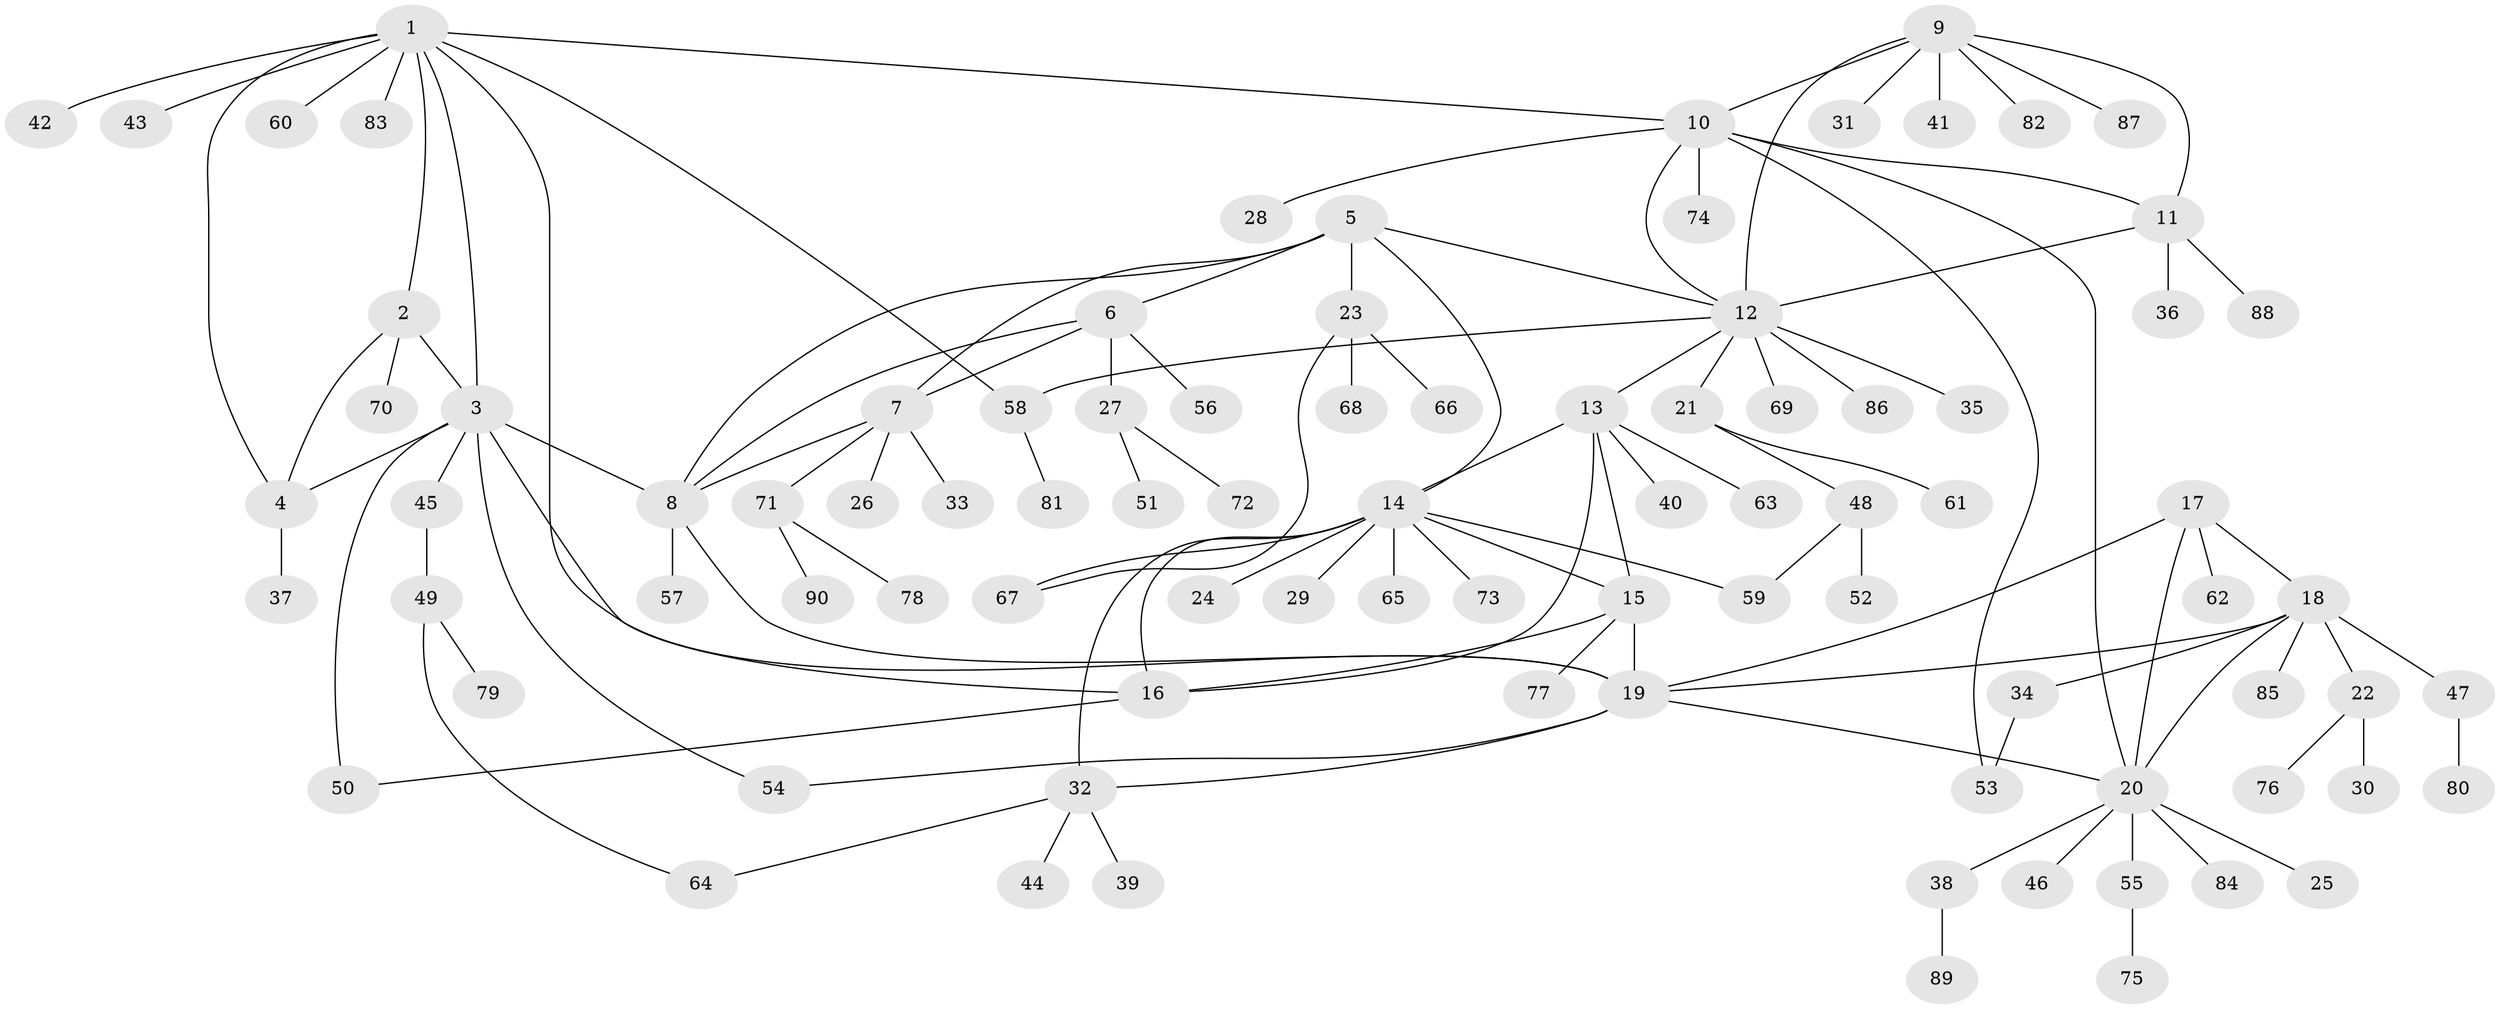 // coarse degree distribution, {10: 0.014492753623188406, 2: 0.13043478260869565, 6: 0.043478260869565216, 8: 0.028985507246376812, 5: 0.014492753623188406, 7: 0.028985507246376812, 11: 0.014492753623188406, 3: 0.043478260869565216, 9: 0.014492753623188406, 4: 0.043478260869565216, 12: 0.014492753623188406, 1: 0.6086956521739131}
// Generated by graph-tools (version 1.1) at 2025/52/02/27/25 19:52:14]
// undirected, 90 vertices, 118 edges
graph export_dot {
graph [start="1"]
  node [color=gray90,style=filled];
  1;
  2;
  3;
  4;
  5;
  6;
  7;
  8;
  9;
  10;
  11;
  12;
  13;
  14;
  15;
  16;
  17;
  18;
  19;
  20;
  21;
  22;
  23;
  24;
  25;
  26;
  27;
  28;
  29;
  30;
  31;
  32;
  33;
  34;
  35;
  36;
  37;
  38;
  39;
  40;
  41;
  42;
  43;
  44;
  45;
  46;
  47;
  48;
  49;
  50;
  51;
  52;
  53;
  54;
  55;
  56;
  57;
  58;
  59;
  60;
  61;
  62;
  63;
  64;
  65;
  66;
  67;
  68;
  69;
  70;
  71;
  72;
  73;
  74;
  75;
  76;
  77;
  78;
  79;
  80;
  81;
  82;
  83;
  84;
  85;
  86;
  87;
  88;
  89;
  90;
  1 -- 2;
  1 -- 3;
  1 -- 4;
  1 -- 10;
  1 -- 16;
  1 -- 42;
  1 -- 43;
  1 -- 58;
  1 -- 60;
  1 -- 83;
  2 -- 3;
  2 -- 4;
  2 -- 70;
  3 -- 4;
  3 -- 8;
  3 -- 19;
  3 -- 45;
  3 -- 50;
  3 -- 54;
  4 -- 37;
  5 -- 6;
  5 -- 7;
  5 -- 8;
  5 -- 12;
  5 -- 14;
  5 -- 23;
  6 -- 7;
  6 -- 8;
  6 -- 27;
  6 -- 56;
  7 -- 8;
  7 -- 26;
  7 -- 33;
  7 -- 71;
  8 -- 19;
  8 -- 57;
  9 -- 10;
  9 -- 11;
  9 -- 12;
  9 -- 31;
  9 -- 41;
  9 -- 82;
  9 -- 87;
  10 -- 11;
  10 -- 12;
  10 -- 20;
  10 -- 28;
  10 -- 53;
  10 -- 74;
  11 -- 12;
  11 -- 36;
  11 -- 88;
  12 -- 13;
  12 -- 21;
  12 -- 35;
  12 -- 58;
  12 -- 69;
  12 -- 86;
  13 -- 14;
  13 -- 15;
  13 -- 16;
  13 -- 40;
  13 -- 63;
  14 -- 15;
  14 -- 16;
  14 -- 24;
  14 -- 29;
  14 -- 32;
  14 -- 59;
  14 -- 65;
  14 -- 67;
  14 -- 73;
  15 -- 16;
  15 -- 19;
  15 -- 77;
  16 -- 50;
  17 -- 18;
  17 -- 19;
  17 -- 20;
  17 -- 62;
  18 -- 19;
  18 -- 20;
  18 -- 22;
  18 -- 34;
  18 -- 47;
  18 -- 85;
  19 -- 20;
  19 -- 32;
  19 -- 54;
  20 -- 25;
  20 -- 38;
  20 -- 46;
  20 -- 55;
  20 -- 84;
  21 -- 48;
  21 -- 61;
  22 -- 30;
  22 -- 76;
  23 -- 66;
  23 -- 67;
  23 -- 68;
  27 -- 51;
  27 -- 72;
  32 -- 39;
  32 -- 44;
  32 -- 64;
  34 -- 53;
  38 -- 89;
  45 -- 49;
  47 -- 80;
  48 -- 52;
  48 -- 59;
  49 -- 64;
  49 -- 79;
  55 -- 75;
  58 -- 81;
  71 -- 78;
  71 -- 90;
}
